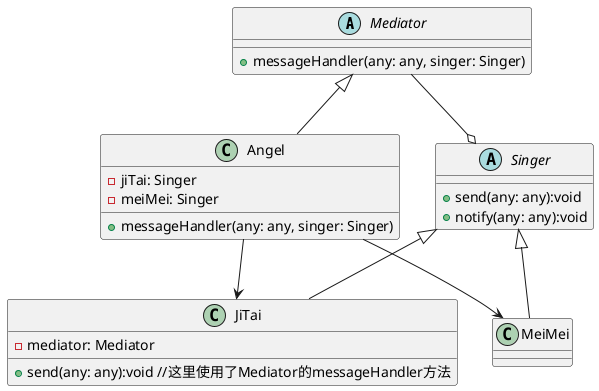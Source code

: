 @startuml

abstract class Mediator {
    + messageHandler(any: any, singer: Singer)
}
class Angel {
    - jiTai: Singer
    - meiMei: Singer
    + messageHandler(any: any, singer: Singer)
}
abstract class Singer{
    + send(any: any):void
    + notify(any: any):void
}
class JiTai{
    - mediator: Mediator
    + send(any: any):void //这里使用了Mediator的messageHandler方法
}
class MeiMei

Mediator <|-- Angel
Singer <|-- JiTai
Singer <|-- MeiMei

Mediator --o Singer

Angel --> MeiMei
Angel --> JiTai

@enduml